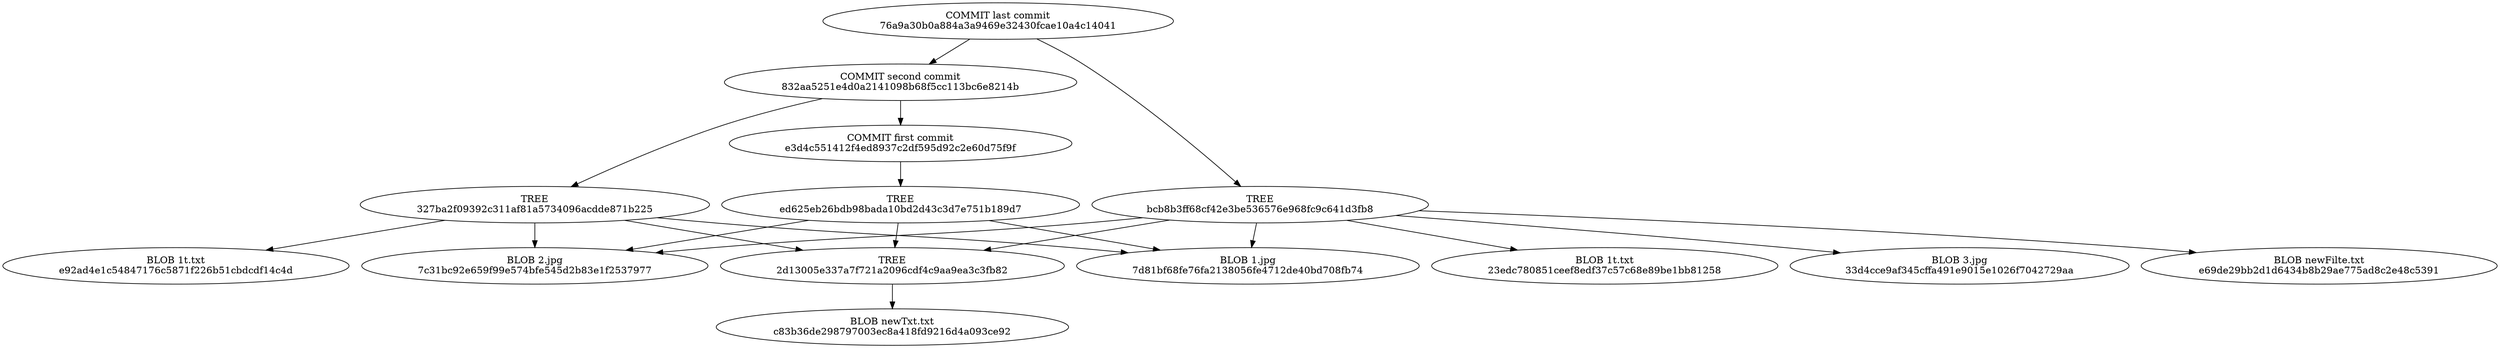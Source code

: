 digraph "Commits Graph" {
	"2d13005e337a7f721a2096cdf4c9aa9ea3c3fb82" [label="TREE
2d13005e337a7f721a2096cdf4c9aa9ea3c3fb82"]
	c83b36de298797003ec8a418fd9216d4a093ce92 [label="BLOB newTxt.txt
c83b36de298797003ec8a418fd9216d4a093ce92"]
	"2d13005e337a7f721a2096cdf4c9aa9ea3c3fb82" -> c83b36de298797003ec8a418fd9216d4a093ce92
	"327ba2f09392c311af81a5734096acdde871b225" [label="TREE
327ba2f09392c311af81a5734096acdde871b225"]
	"7d81bf68fe76fa2138056fe4712de40bd708fb74" [label="BLOB 1.jpg
7d81bf68fe76fa2138056fe4712de40bd708fb74"]
	"327ba2f09392c311af81a5734096acdde871b225" -> "7d81bf68fe76fa2138056fe4712de40bd708fb74"
	e92ad4e1c54847176c5871f226b51cbdcdf14c4d [label="BLOB 1t.txt
e92ad4e1c54847176c5871f226b51cbdcdf14c4d"]
	"327ba2f09392c311af81a5734096acdde871b225" -> e92ad4e1c54847176c5871f226b51cbdcdf14c4d
	"7c31bc92e659f99e574bfe545d2b83e1f2537977" [label="BLOB 2.jpg
7c31bc92e659f99e574bfe545d2b83e1f2537977"]
	"327ba2f09392c311af81a5734096acdde871b225" -> "7c31bc92e659f99e574bfe545d2b83e1f2537977"
	"327ba2f09392c311af81a5734096acdde871b225" -> "2d13005e337a7f721a2096cdf4c9aa9ea3c3fb82"
	"76a9a30b0a884a3a9469e32430fcae10a4c14041" [label="COMMIT last commit
76a9a30b0a884a3a9469e32430fcae10a4c14041"]
	"76a9a30b0a884a3a9469e32430fcae10a4c14041" -> bcb8b3ff68cf42e3be536576e968fc9c641d3fb8
	"76a9a30b0a884a3a9469e32430fcae10a4c14041" -> "832aa5251e4d0a2141098b68f5cc113bc6e8214b"
	"832aa5251e4d0a2141098b68f5cc113bc6e8214b" [label="COMMIT second commit
832aa5251e4d0a2141098b68f5cc113bc6e8214b"]
	"832aa5251e4d0a2141098b68f5cc113bc6e8214b" -> "327ba2f09392c311af81a5734096acdde871b225"
	"832aa5251e4d0a2141098b68f5cc113bc6e8214b" -> e3d4c551412f4ed8937c2df595d92c2e60d75f9f
	bcb8b3ff68cf42e3be536576e968fc9c641d3fb8 [label="TREE
bcb8b3ff68cf42e3be536576e968fc9c641d3fb8"]
	"7d81bf68fe76fa2138056fe4712de40bd708fb74" [label="BLOB 1.jpg
7d81bf68fe76fa2138056fe4712de40bd708fb74"]
	bcb8b3ff68cf42e3be536576e968fc9c641d3fb8 -> "7d81bf68fe76fa2138056fe4712de40bd708fb74"
	"23edc780851ceef8edf37c57c68e89be1bb81258" [label="BLOB 1t.txt
23edc780851ceef8edf37c57c68e89be1bb81258"]
	bcb8b3ff68cf42e3be536576e968fc9c641d3fb8 -> "23edc780851ceef8edf37c57c68e89be1bb81258"
	"7c31bc92e659f99e574bfe545d2b83e1f2537977" [label="BLOB 2.jpg
7c31bc92e659f99e574bfe545d2b83e1f2537977"]
	bcb8b3ff68cf42e3be536576e968fc9c641d3fb8 -> "7c31bc92e659f99e574bfe545d2b83e1f2537977"
	"33d4cce9af345cffa491e9015e1026f7042729aa" [label="BLOB 3.jpg
33d4cce9af345cffa491e9015e1026f7042729aa"]
	bcb8b3ff68cf42e3be536576e968fc9c641d3fb8 -> "33d4cce9af345cffa491e9015e1026f7042729aa"
	bcb8b3ff68cf42e3be536576e968fc9c641d3fb8 -> "2d13005e337a7f721a2096cdf4c9aa9ea3c3fb82"
	e69de29bb2d1d6434b8b29ae775ad8c2e48c5391 [label="BLOB newFilte.txt
e69de29bb2d1d6434b8b29ae775ad8c2e48c5391"]
	bcb8b3ff68cf42e3be536576e968fc9c641d3fb8 -> e69de29bb2d1d6434b8b29ae775ad8c2e48c5391
	e3d4c551412f4ed8937c2df595d92c2e60d75f9f [label="COMMIT first commit
e3d4c551412f4ed8937c2df595d92c2e60d75f9f"]
	e3d4c551412f4ed8937c2df595d92c2e60d75f9f -> ed625eb26bdb98bada10bd2d43c3d7e751b189d7
	ed625eb26bdb98bada10bd2d43c3d7e751b189d7 [label="TREE
ed625eb26bdb98bada10bd2d43c3d7e751b189d7"]
	"7d81bf68fe76fa2138056fe4712de40bd708fb74" [label="BLOB 1.jpg
7d81bf68fe76fa2138056fe4712de40bd708fb74"]
	ed625eb26bdb98bada10bd2d43c3d7e751b189d7 -> "7d81bf68fe76fa2138056fe4712de40bd708fb74"
	"7c31bc92e659f99e574bfe545d2b83e1f2537977" [label="BLOB 2.jpg
7c31bc92e659f99e574bfe545d2b83e1f2537977"]
	ed625eb26bdb98bada10bd2d43c3d7e751b189d7 -> "7c31bc92e659f99e574bfe545d2b83e1f2537977"
	ed625eb26bdb98bada10bd2d43c3d7e751b189d7 -> "2d13005e337a7f721a2096cdf4c9aa9ea3c3fb82"
}
